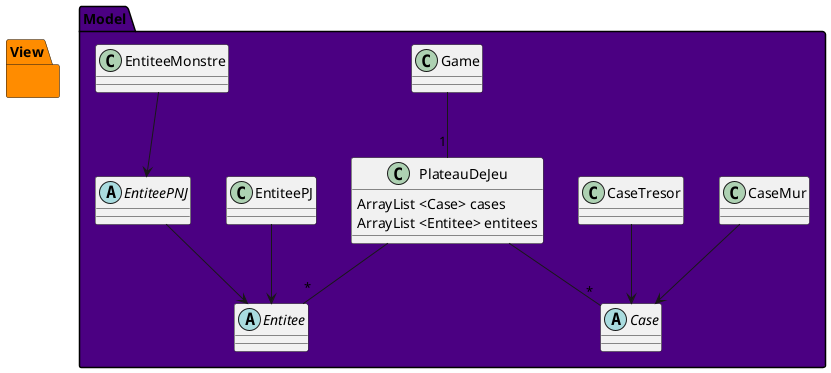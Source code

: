 @startuml

package Model #indigo{
    abstract class Case
    class CaseTresor
    class CaseMur
    abstract class Entitee
    class EntiteePJ
    abstract class EntiteePNJ
    class EntiteeMonstre
    class PlateauDeJeu{
        ArrayList <Case> cases
        ArrayList <Entitee> entitees
    }
    class Game

    CaseTresor --> Case
    CaseMur --> Case
    EntiteeMonstre --> EntiteePNJ
    EntiteePNJ --> Entitee
    EntiteePJ --> Entitee

    PlateauDeJeu --"*" Case
    PlateauDeJeu --"*" Entitee

    Game --"1" PlateauDeJeu
}

package View #DarkOrange{}

@enduml